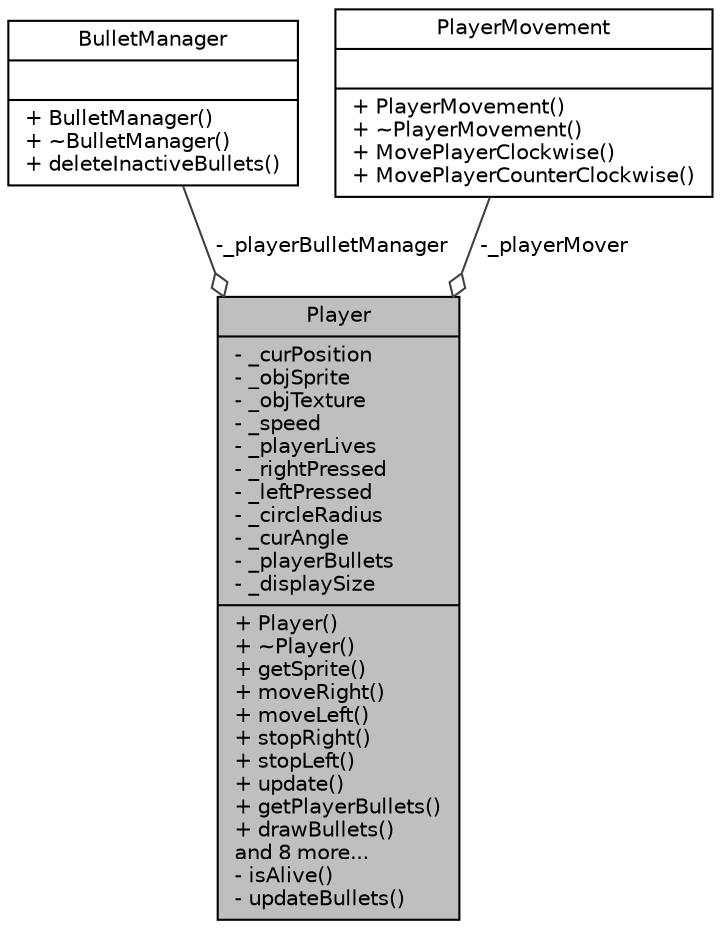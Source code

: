 digraph "Player"
{
  edge [fontname="Helvetica",fontsize="10",labelfontname="Helvetica",labelfontsize="10"];
  node [fontname="Helvetica",fontsize="10",shape=record];
  Node1 [label="{Player\n|- _curPosition\l- _objSprite\l- _objTexture\l- _speed\l- _playerLives\l- _rightPressed\l- _leftPressed\l- _circleRadius\l- _curAngle\l- _playerBullets\l- _displaySize\l|+ Player()\l+ ~Player()\l+ getSprite()\l+ moveRight()\l+ moveLeft()\l+ stopRight()\l+ stopLeft()\l+ update()\l+ getPlayerBullets()\l+ drawBullets()\land 8 more...\l- isAlive()\l- updateBullets()\l}",height=0.2,width=0.4,color="black", fillcolor="grey75", style="filled", fontcolor="black"];
  Node2 -> Node1 [color="grey25",fontsize="10",style="solid",label=" -_playerBulletManager" ,arrowhead="odiamond",fontname="Helvetica"];
  Node2 [label="{BulletManager\n||+ BulletManager()\l+ ~BulletManager()\l+ deleteInactiveBullets()\l}",height=0.2,width=0.4,color="black", fillcolor="white", style="filled",URL="$class_bullet_manager.html"];
  Node3 -> Node1 [color="grey25",fontsize="10",style="solid",label=" -_playerMover" ,arrowhead="odiamond",fontname="Helvetica"];
  Node3 [label="{PlayerMovement\n||+ PlayerMovement()\l+ ~PlayerMovement()\l+ MovePlayerClockwise()\l+ MovePlayerCounterClockwise()\l}",height=0.2,width=0.4,color="black", fillcolor="white", style="filled",URL="$class_player_movement.html"];
}
